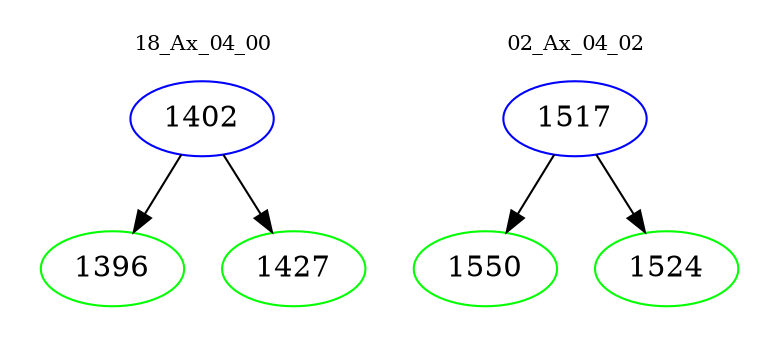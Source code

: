 digraph{
subgraph cluster_0 {
color = white
label = "18_Ax_04_00";
fontsize=10;
T0_1402 [label="1402", color="blue"]
T0_1402 -> T0_1396 [color="black"]
T0_1396 [label="1396", color="green"]
T0_1402 -> T0_1427 [color="black"]
T0_1427 [label="1427", color="green"]
}
subgraph cluster_1 {
color = white
label = "02_Ax_04_02";
fontsize=10;
T1_1517 [label="1517", color="blue"]
T1_1517 -> T1_1550 [color="black"]
T1_1550 [label="1550", color="green"]
T1_1517 -> T1_1524 [color="black"]
T1_1524 [label="1524", color="green"]
}
}
